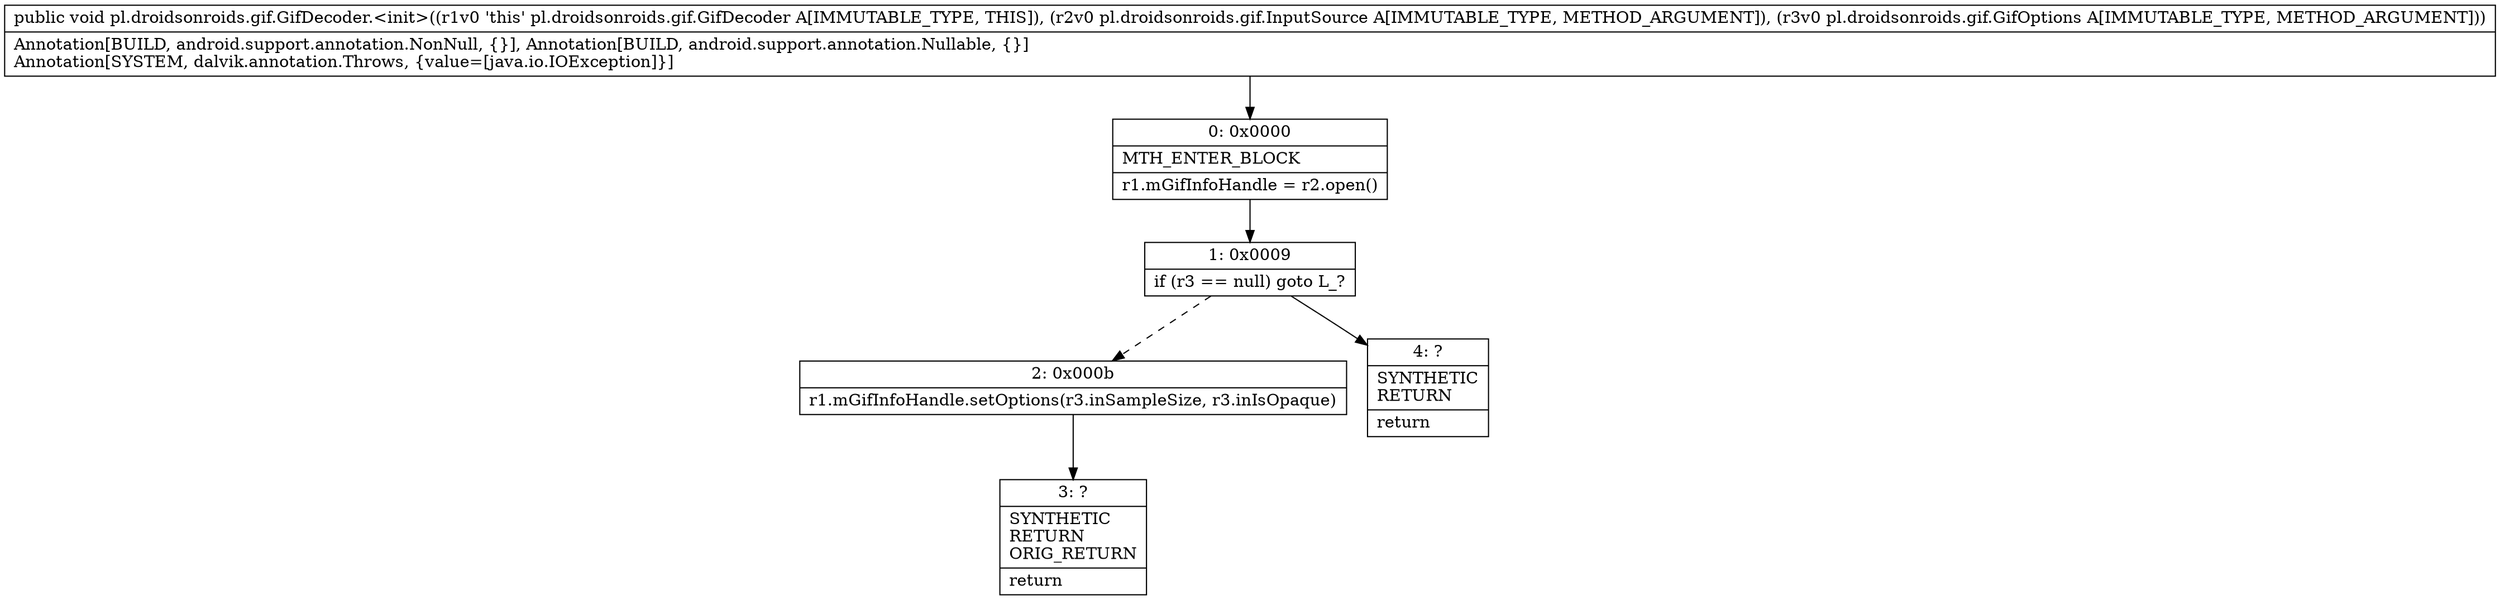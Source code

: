 digraph "CFG forpl.droidsonroids.gif.GifDecoder.\<init\>(Lpl\/droidsonroids\/gif\/InputSource;Lpl\/droidsonroids\/gif\/GifOptions;)V" {
Node_0 [shape=record,label="{0\:\ 0x0000|MTH_ENTER_BLOCK\l|r1.mGifInfoHandle = r2.open()\l}"];
Node_1 [shape=record,label="{1\:\ 0x0009|if (r3 == null) goto L_?\l}"];
Node_2 [shape=record,label="{2\:\ 0x000b|r1.mGifInfoHandle.setOptions(r3.inSampleSize, r3.inIsOpaque)\l}"];
Node_3 [shape=record,label="{3\:\ ?|SYNTHETIC\lRETURN\lORIG_RETURN\l|return\l}"];
Node_4 [shape=record,label="{4\:\ ?|SYNTHETIC\lRETURN\l|return\l}"];
MethodNode[shape=record,label="{public void pl.droidsonroids.gif.GifDecoder.\<init\>((r1v0 'this' pl.droidsonroids.gif.GifDecoder A[IMMUTABLE_TYPE, THIS]), (r2v0 pl.droidsonroids.gif.InputSource A[IMMUTABLE_TYPE, METHOD_ARGUMENT]), (r3v0 pl.droidsonroids.gif.GifOptions A[IMMUTABLE_TYPE, METHOD_ARGUMENT]))  | Annotation[BUILD, android.support.annotation.NonNull, \{\}], Annotation[BUILD, android.support.annotation.Nullable, \{\}]\lAnnotation[SYSTEM, dalvik.annotation.Throws, \{value=[java.io.IOException]\}]\l}"];
MethodNode -> Node_0;
Node_0 -> Node_1;
Node_1 -> Node_2[style=dashed];
Node_1 -> Node_4;
Node_2 -> Node_3;
}

